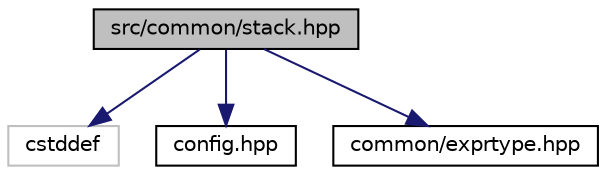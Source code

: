 digraph "src/common/stack.hpp"
{
 // INTERACTIVE_SVG=YES
 // LATEX_PDF_SIZE
  edge [fontname="Helvetica",fontsize="10",labelfontname="Helvetica",labelfontsize="10"];
  node [fontname="Helvetica",fontsize="10",shape=record];
  Node1 [label="src/common/stack.hpp",height=0.2,width=0.4,color="black", fillcolor="grey75", style="filled", fontcolor="black",tooltip=" "];
  Node1 -> Node2 [color="midnightblue",fontsize="10",style="solid"];
  Node2 [label="cstddef",height=0.2,width=0.4,color="grey75", fillcolor="white", style="filled",tooltip=" "];
  Node1 -> Node3 [color="midnightblue",fontsize="10",style="solid"];
  Node3 [label="config.hpp",height=0.2,width=0.4,color="black", fillcolor="white", style="filled",URL="$config_8hpp.html",tooltip=" "];
  Node1 -> Node4 [color="midnightblue",fontsize="10",style="solid"];
  Node4 [label="common/exprtype.hpp",height=0.2,width=0.4,color="black", fillcolor="white", style="filled",URL="$exprtype_8hpp.html",tooltip=" "];
}
